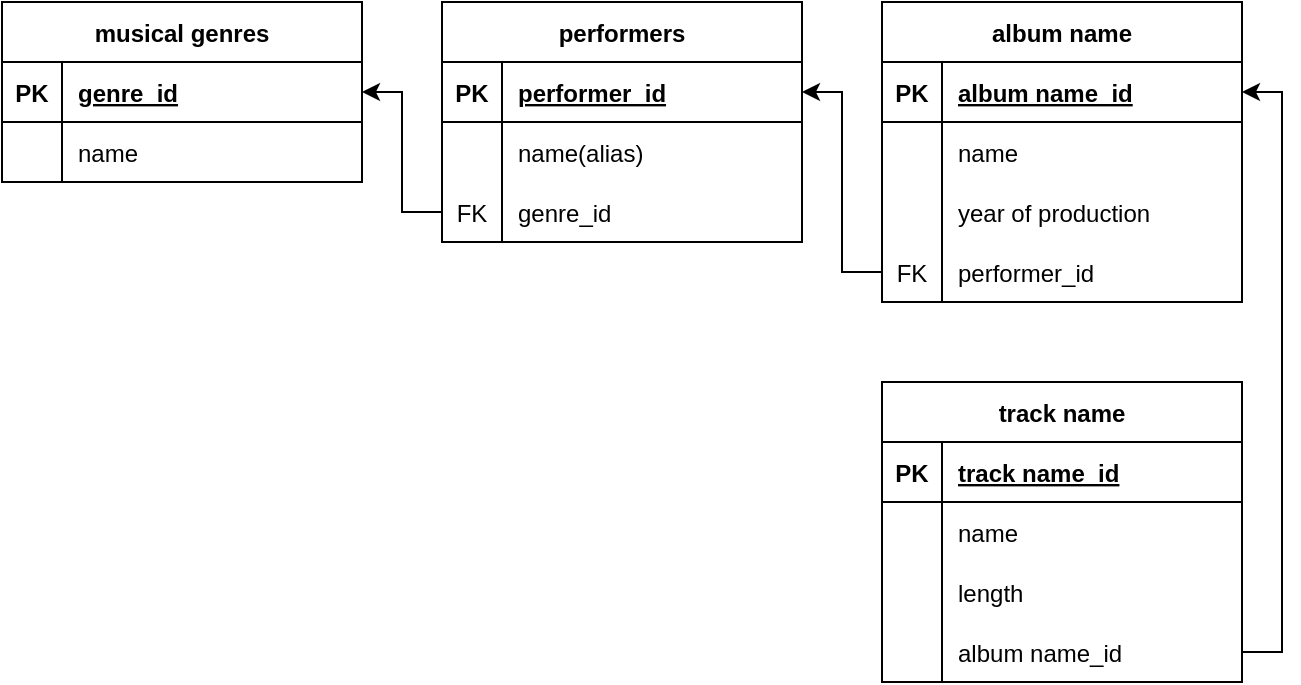 <mxfile version="20.7.4" type="device"><diagram id="dDOT7tfqkRDZEBrv49Dt" name="Страница 1"><mxGraphModel dx="757" dy="768" grid="1" gridSize="10" guides="1" tooltips="1" connect="1" arrows="1" fold="1" page="1" pageScale="1" pageWidth="827" pageHeight="1169" math="0" shadow="0"><root><mxCell id="0"/><mxCell id="1" parent="0"/><mxCell id="h1VbVZiOXliouM4a5lYr-1" value="musical genres" style="shape=table;startSize=30;container=1;collapsible=1;childLayout=tableLayout;fixedRows=1;rowLines=0;fontStyle=1;align=center;resizeLast=1;" parent="1" vertex="1"><mxGeometry x="20" y="80" width="180" height="90" as="geometry"/></mxCell><mxCell id="h1VbVZiOXliouM4a5lYr-2" value="" style="shape=tableRow;horizontal=0;startSize=0;swimlaneHead=0;swimlaneBody=0;fillColor=none;collapsible=0;dropTarget=0;points=[[0,0.5],[1,0.5]];portConstraint=eastwest;top=0;left=0;right=0;bottom=1;" parent="h1VbVZiOXliouM4a5lYr-1" vertex="1"><mxGeometry y="30" width="180" height="30" as="geometry"/></mxCell><mxCell id="h1VbVZiOXliouM4a5lYr-3" value="PK" style="shape=partialRectangle;connectable=0;fillColor=none;top=0;left=0;bottom=0;right=0;fontStyle=1;overflow=hidden;" parent="h1VbVZiOXliouM4a5lYr-2" vertex="1"><mxGeometry width="30" height="30" as="geometry"><mxRectangle width="30" height="30" as="alternateBounds"/></mxGeometry></mxCell><mxCell id="h1VbVZiOXliouM4a5lYr-4" value="genre_id" style="shape=partialRectangle;connectable=0;fillColor=none;top=0;left=0;bottom=0;right=0;align=left;spacingLeft=6;fontStyle=5;overflow=hidden;" parent="h1VbVZiOXliouM4a5lYr-2" vertex="1"><mxGeometry x="30" width="150" height="30" as="geometry"><mxRectangle width="150" height="30" as="alternateBounds"/></mxGeometry></mxCell><mxCell id="h1VbVZiOXliouM4a5lYr-5" value="" style="shape=tableRow;horizontal=0;startSize=0;swimlaneHead=0;swimlaneBody=0;fillColor=none;collapsible=0;dropTarget=0;points=[[0,0.5],[1,0.5]];portConstraint=eastwest;top=0;left=0;right=0;bottom=0;" parent="h1VbVZiOXliouM4a5lYr-1" vertex="1"><mxGeometry y="60" width="180" height="30" as="geometry"/></mxCell><mxCell id="h1VbVZiOXliouM4a5lYr-6" value="" style="shape=partialRectangle;connectable=0;fillColor=none;top=0;left=0;bottom=0;right=0;editable=1;overflow=hidden;" parent="h1VbVZiOXliouM4a5lYr-5" vertex="1"><mxGeometry width="30" height="30" as="geometry"><mxRectangle width="30" height="30" as="alternateBounds"/></mxGeometry></mxCell><mxCell id="h1VbVZiOXliouM4a5lYr-7" value="name" style="shape=partialRectangle;connectable=0;fillColor=none;top=0;left=0;bottom=0;right=0;align=left;spacingLeft=6;overflow=hidden;" parent="h1VbVZiOXliouM4a5lYr-5" vertex="1"><mxGeometry x="30" width="150" height="30" as="geometry"><mxRectangle width="150" height="30" as="alternateBounds"/></mxGeometry></mxCell><mxCell id="h1VbVZiOXliouM4a5lYr-14" value="performers" style="shape=table;startSize=30;container=1;collapsible=1;childLayout=tableLayout;fixedRows=1;rowLines=0;fontStyle=1;align=center;resizeLast=1;" parent="1" vertex="1"><mxGeometry x="240" y="80" width="180" height="120" as="geometry"/></mxCell><mxCell id="h1VbVZiOXliouM4a5lYr-15" value="" style="shape=tableRow;horizontal=0;startSize=0;swimlaneHead=0;swimlaneBody=0;fillColor=none;collapsible=0;dropTarget=0;points=[[0,0.5],[1,0.5]];portConstraint=eastwest;top=0;left=0;right=0;bottom=1;" parent="h1VbVZiOXliouM4a5lYr-14" vertex="1"><mxGeometry y="30" width="180" height="30" as="geometry"/></mxCell><mxCell id="h1VbVZiOXliouM4a5lYr-16" value="PK" style="shape=partialRectangle;connectable=0;fillColor=none;top=0;left=0;bottom=0;right=0;fontStyle=1;overflow=hidden;" parent="h1VbVZiOXliouM4a5lYr-15" vertex="1"><mxGeometry width="30" height="30" as="geometry"><mxRectangle width="30" height="30" as="alternateBounds"/></mxGeometry></mxCell><mxCell id="h1VbVZiOXliouM4a5lYr-17" value="performer_id" style="shape=partialRectangle;connectable=0;fillColor=none;top=0;left=0;bottom=0;right=0;align=left;spacingLeft=6;fontStyle=5;overflow=hidden;" parent="h1VbVZiOXliouM4a5lYr-15" vertex="1"><mxGeometry x="30" width="150" height="30" as="geometry"><mxRectangle width="150" height="30" as="alternateBounds"/></mxGeometry></mxCell><mxCell id="h1VbVZiOXliouM4a5lYr-18" value="" style="shape=tableRow;horizontal=0;startSize=0;swimlaneHead=0;swimlaneBody=0;fillColor=none;collapsible=0;dropTarget=0;points=[[0,0.5],[1,0.5]];portConstraint=eastwest;top=0;left=0;right=0;bottom=0;" parent="h1VbVZiOXliouM4a5lYr-14" vertex="1"><mxGeometry y="60" width="180" height="30" as="geometry"/></mxCell><mxCell id="h1VbVZiOXliouM4a5lYr-19" value="" style="shape=partialRectangle;connectable=0;fillColor=none;top=0;left=0;bottom=0;right=0;editable=1;overflow=hidden;" parent="h1VbVZiOXliouM4a5lYr-18" vertex="1"><mxGeometry width="30" height="30" as="geometry"><mxRectangle width="30" height="30" as="alternateBounds"/></mxGeometry></mxCell><mxCell id="h1VbVZiOXliouM4a5lYr-20" value="name(alias)" style="shape=partialRectangle;connectable=0;fillColor=none;top=0;left=0;bottom=0;right=0;align=left;spacingLeft=6;overflow=hidden;" parent="h1VbVZiOXliouM4a5lYr-18" vertex="1"><mxGeometry x="30" width="150" height="30" as="geometry"><mxRectangle width="150" height="30" as="alternateBounds"/></mxGeometry></mxCell><mxCell id="h1VbVZiOXliouM4a5lYr-24" value="" style="shape=tableRow;horizontal=0;startSize=0;swimlaneHead=0;swimlaneBody=0;fillColor=none;collapsible=0;dropTarget=0;points=[[0,0.5],[1,0.5]];portConstraint=eastwest;top=0;left=0;right=0;bottom=0;" parent="h1VbVZiOXliouM4a5lYr-14" vertex="1"><mxGeometry y="90" width="180" height="30" as="geometry"/></mxCell><mxCell id="h1VbVZiOXliouM4a5lYr-25" value="FK" style="shape=partialRectangle;connectable=0;fillColor=none;top=0;left=0;bottom=0;right=0;editable=1;overflow=hidden;" parent="h1VbVZiOXliouM4a5lYr-24" vertex="1"><mxGeometry width="30" height="30" as="geometry"><mxRectangle width="30" height="30" as="alternateBounds"/></mxGeometry></mxCell><mxCell id="h1VbVZiOXliouM4a5lYr-26" value="genre_id" style="shape=partialRectangle;connectable=0;fillColor=none;top=0;left=0;bottom=0;right=0;align=left;spacingLeft=6;overflow=hidden;" parent="h1VbVZiOXliouM4a5lYr-24" vertex="1"><mxGeometry x="30" width="150" height="30" as="geometry"><mxRectangle width="150" height="30" as="alternateBounds"/></mxGeometry></mxCell><mxCell id="tSYb0zJZfTkSwMwD-81y-1" value="album name" style="shape=table;startSize=30;container=1;collapsible=1;childLayout=tableLayout;fixedRows=1;rowLines=0;fontStyle=1;align=center;resizeLast=1;" vertex="1" parent="1"><mxGeometry x="460" y="80" width="180" height="150" as="geometry"/></mxCell><mxCell id="tSYb0zJZfTkSwMwD-81y-2" value="" style="shape=tableRow;horizontal=0;startSize=0;swimlaneHead=0;swimlaneBody=0;fillColor=none;collapsible=0;dropTarget=0;points=[[0,0.5],[1,0.5]];portConstraint=eastwest;top=0;left=0;right=0;bottom=1;" vertex="1" parent="tSYb0zJZfTkSwMwD-81y-1"><mxGeometry y="30" width="180" height="30" as="geometry"/></mxCell><mxCell id="tSYb0zJZfTkSwMwD-81y-3" value="PK" style="shape=partialRectangle;connectable=0;fillColor=none;top=0;left=0;bottom=0;right=0;fontStyle=1;overflow=hidden;" vertex="1" parent="tSYb0zJZfTkSwMwD-81y-2"><mxGeometry width="30" height="30" as="geometry"><mxRectangle width="30" height="30" as="alternateBounds"/></mxGeometry></mxCell><mxCell id="tSYb0zJZfTkSwMwD-81y-4" value="album name_id" style="shape=partialRectangle;connectable=0;fillColor=none;top=0;left=0;bottom=0;right=0;align=left;spacingLeft=6;fontStyle=5;overflow=hidden;" vertex="1" parent="tSYb0zJZfTkSwMwD-81y-2"><mxGeometry x="30" width="150" height="30" as="geometry"><mxRectangle width="150" height="30" as="alternateBounds"/></mxGeometry></mxCell><mxCell id="tSYb0zJZfTkSwMwD-81y-5" value="" style="shape=tableRow;horizontal=0;startSize=0;swimlaneHead=0;swimlaneBody=0;fillColor=none;collapsible=0;dropTarget=0;points=[[0,0.5],[1,0.5]];portConstraint=eastwest;top=0;left=0;right=0;bottom=0;" vertex="1" parent="tSYb0zJZfTkSwMwD-81y-1"><mxGeometry y="60" width="180" height="30" as="geometry"/></mxCell><mxCell id="tSYb0zJZfTkSwMwD-81y-6" value="" style="shape=partialRectangle;connectable=0;fillColor=none;top=0;left=0;bottom=0;right=0;editable=1;overflow=hidden;" vertex="1" parent="tSYb0zJZfTkSwMwD-81y-5"><mxGeometry width="30" height="30" as="geometry"><mxRectangle width="30" height="30" as="alternateBounds"/></mxGeometry></mxCell><mxCell id="tSYb0zJZfTkSwMwD-81y-7" value="name" style="shape=partialRectangle;connectable=0;fillColor=none;top=0;left=0;bottom=0;right=0;align=left;spacingLeft=6;overflow=hidden;" vertex="1" parent="tSYb0zJZfTkSwMwD-81y-5"><mxGeometry x="30" width="150" height="30" as="geometry"><mxRectangle width="150" height="30" as="alternateBounds"/></mxGeometry></mxCell><mxCell id="tSYb0zJZfTkSwMwD-81y-8" value="" style="shape=tableRow;horizontal=0;startSize=0;swimlaneHead=0;swimlaneBody=0;fillColor=none;collapsible=0;dropTarget=0;points=[[0,0.5],[1,0.5]];portConstraint=eastwest;top=0;left=0;right=0;bottom=0;" vertex="1" parent="tSYb0zJZfTkSwMwD-81y-1"><mxGeometry y="90" width="180" height="30" as="geometry"/></mxCell><mxCell id="tSYb0zJZfTkSwMwD-81y-9" value="" style="shape=partialRectangle;connectable=0;fillColor=none;top=0;left=0;bottom=0;right=0;editable=1;overflow=hidden;" vertex="1" parent="tSYb0zJZfTkSwMwD-81y-8"><mxGeometry width="30" height="30" as="geometry"><mxRectangle width="30" height="30" as="alternateBounds"/></mxGeometry></mxCell><mxCell id="tSYb0zJZfTkSwMwD-81y-10" value="year of production" style="shape=partialRectangle;connectable=0;fillColor=none;top=0;left=0;bottom=0;right=0;align=left;spacingLeft=6;overflow=hidden;" vertex="1" parent="tSYb0zJZfTkSwMwD-81y-8"><mxGeometry x="30" width="150" height="30" as="geometry"><mxRectangle width="150" height="30" as="alternateBounds"/></mxGeometry></mxCell><mxCell id="tSYb0zJZfTkSwMwD-81y-11" value="" style="shape=tableRow;horizontal=0;startSize=0;swimlaneHead=0;swimlaneBody=0;fillColor=none;collapsible=0;dropTarget=0;points=[[0,0.5],[1,0.5]];portConstraint=eastwest;top=0;left=0;right=0;bottom=0;" vertex="1" parent="tSYb0zJZfTkSwMwD-81y-1"><mxGeometry y="120" width="180" height="30" as="geometry"/></mxCell><mxCell id="tSYb0zJZfTkSwMwD-81y-12" value="FK" style="shape=partialRectangle;connectable=0;fillColor=none;top=0;left=0;bottom=0;right=0;editable=1;overflow=hidden;" vertex="1" parent="tSYb0zJZfTkSwMwD-81y-11"><mxGeometry width="30" height="30" as="geometry"><mxRectangle width="30" height="30" as="alternateBounds"/></mxGeometry></mxCell><mxCell id="tSYb0zJZfTkSwMwD-81y-13" value="performer_id" style="shape=partialRectangle;connectable=0;fillColor=none;top=0;left=0;bottom=0;right=0;align=left;spacingLeft=6;overflow=hidden;" vertex="1" parent="tSYb0zJZfTkSwMwD-81y-11"><mxGeometry x="30" width="150" height="30" as="geometry"><mxRectangle width="150" height="30" as="alternateBounds"/></mxGeometry></mxCell><mxCell id="tSYb0zJZfTkSwMwD-81y-14" value="track name" style="shape=table;startSize=30;container=1;collapsible=1;childLayout=tableLayout;fixedRows=1;rowLines=0;fontStyle=1;align=center;resizeLast=1;" vertex="1" parent="1"><mxGeometry x="460" y="270" width="180" height="150" as="geometry"/></mxCell><mxCell id="tSYb0zJZfTkSwMwD-81y-15" value="" style="shape=tableRow;horizontal=0;startSize=0;swimlaneHead=0;swimlaneBody=0;fillColor=none;collapsible=0;dropTarget=0;points=[[0,0.5],[1,0.5]];portConstraint=eastwest;top=0;left=0;right=0;bottom=1;" vertex="1" parent="tSYb0zJZfTkSwMwD-81y-14"><mxGeometry y="30" width="180" height="30" as="geometry"/></mxCell><mxCell id="tSYb0zJZfTkSwMwD-81y-16" value="PK" style="shape=partialRectangle;connectable=0;fillColor=none;top=0;left=0;bottom=0;right=0;fontStyle=1;overflow=hidden;" vertex="1" parent="tSYb0zJZfTkSwMwD-81y-15"><mxGeometry width="30" height="30" as="geometry"><mxRectangle width="30" height="30" as="alternateBounds"/></mxGeometry></mxCell><mxCell id="tSYb0zJZfTkSwMwD-81y-17" value="track name_id" style="shape=partialRectangle;connectable=0;fillColor=none;top=0;left=0;bottom=0;right=0;align=left;spacingLeft=6;fontStyle=5;overflow=hidden;" vertex="1" parent="tSYb0zJZfTkSwMwD-81y-15"><mxGeometry x="30" width="150" height="30" as="geometry"><mxRectangle width="150" height="30" as="alternateBounds"/></mxGeometry></mxCell><mxCell id="tSYb0zJZfTkSwMwD-81y-18" value="" style="shape=tableRow;horizontal=0;startSize=0;swimlaneHead=0;swimlaneBody=0;fillColor=none;collapsible=0;dropTarget=0;points=[[0,0.5],[1,0.5]];portConstraint=eastwest;top=0;left=0;right=0;bottom=0;" vertex="1" parent="tSYb0zJZfTkSwMwD-81y-14"><mxGeometry y="60" width="180" height="30" as="geometry"/></mxCell><mxCell id="tSYb0zJZfTkSwMwD-81y-19" value="" style="shape=partialRectangle;connectable=0;fillColor=none;top=0;left=0;bottom=0;right=0;editable=1;overflow=hidden;" vertex="1" parent="tSYb0zJZfTkSwMwD-81y-18"><mxGeometry width="30" height="30" as="geometry"><mxRectangle width="30" height="30" as="alternateBounds"/></mxGeometry></mxCell><mxCell id="tSYb0zJZfTkSwMwD-81y-20" value="name" style="shape=partialRectangle;connectable=0;fillColor=none;top=0;left=0;bottom=0;right=0;align=left;spacingLeft=6;overflow=hidden;" vertex="1" parent="tSYb0zJZfTkSwMwD-81y-18"><mxGeometry x="30" width="150" height="30" as="geometry"><mxRectangle width="150" height="30" as="alternateBounds"/></mxGeometry></mxCell><mxCell id="tSYb0zJZfTkSwMwD-81y-21" value="" style="shape=tableRow;horizontal=0;startSize=0;swimlaneHead=0;swimlaneBody=0;fillColor=none;collapsible=0;dropTarget=0;points=[[0,0.5],[1,0.5]];portConstraint=eastwest;top=0;left=0;right=0;bottom=0;" vertex="1" parent="tSYb0zJZfTkSwMwD-81y-14"><mxGeometry y="90" width="180" height="30" as="geometry"/></mxCell><mxCell id="tSYb0zJZfTkSwMwD-81y-22" value="" style="shape=partialRectangle;connectable=0;fillColor=none;top=0;left=0;bottom=0;right=0;editable=1;overflow=hidden;" vertex="1" parent="tSYb0zJZfTkSwMwD-81y-21"><mxGeometry width="30" height="30" as="geometry"><mxRectangle width="30" height="30" as="alternateBounds"/></mxGeometry></mxCell><mxCell id="tSYb0zJZfTkSwMwD-81y-23" value="length" style="shape=partialRectangle;connectable=0;fillColor=none;top=0;left=0;bottom=0;right=0;align=left;spacingLeft=6;overflow=hidden;" vertex="1" parent="tSYb0zJZfTkSwMwD-81y-21"><mxGeometry x="30" width="150" height="30" as="geometry"><mxRectangle width="150" height="30" as="alternateBounds"/></mxGeometry></mxCell><mxCell id="tSYb0zJZfTkSwMwD-81y-24" value="" style="shape=tableRow;horizontal=0;startSize=0;swimlaneHead=0;swimlaneBody=0;fillColor=none;collapsible=0;dropTarget=0;points=[[0,0.5],[1,0.5]];portConstraint=eastwest;top=0;left=0;right=0;bottom=0;" vertex="1" parent="tSYb0zJZfTkSwMwD-81y-14"><mxGeometry y="120" width="180" height="30" as="geometry"/></mxCell><mxCell id="tSYb0zJZfTkSwMwD-81y-25" value="" style="shape=partialRectangle;connectable=0;fillColor=none;top=0;left=0;bottom=0;right=0;editable=1;overflow=hidden;" vertex="1" parent="tSYb0zJZfTkSwMwD-81y-24"><mxGeometry width="30" height="30" as="geometry"><mxRectangle width="30" height="30" as="alternateBounds"/></mxGeometry></mxCell><mxCell id="tSYb0zJZfTkSwMwD-81y-26" value="album name_id" style="shape=partialRectangle;connectable=0;fillColor=none;top=0;left=0;bottom=0;right=0;align=left;spacingLeft=6;overflow=hidden;" vertex="1" parent="tSYb0zJZfTkSwMwD-81y-24"><mxGeometry x="30" width="150" height="30" as="geometry"><mxRectangle width="150" height="30" as="alternateBounds"/></mxGeometry></mxCell><mxCell id="tSYb0zJZfTkSwMwD-81y-27" style="edgeStyle=orthogonalEdgeStyle;rounded=0;orthogonalLoop=1;jettySize=auto;html=1;exitX=0;exitY=0.5;exitDx=0;exitDy=0;entryX=1;entryY=0.5;entryDx=0;entryDy=0;" edge="1" parent="1" source="h1VbVZiOXliouM4a5lYr-24" target="h1VbVZiOXliouM4a5lYr-2"><mxGeometry relative="1" as="geometry"/></mxCell><mxCell id="tSYb0zJZfTkSwMwD-81y-28" style="edgeStyle=orthogonalEdgeStyle;rounded=0;orthogonalLoop=1;jettySize=auto;html=1;exitX=0;exitY=0.5;exitDx=0;exitDy=0;entryX=1;entryY=0.5;entryDx=0;entryDy=0;" edge="1" parent="1" source="tSYb0zJZfTkSwMwD-81y-11" target="h1VbVZiOXliouM4a5lYr-15"><mxGeometry relative="1" as="geometry"/></mxCell><mxCell id="tSYb0zJZfTkSwMwD-81y-29" style="edgeStyle=orthogonalEdgeStyle;rounded=0;orthogonalLoop=1;jettySize=auto;html=1;exitX=1;exitY=0.5;exitDx=0;exitDy=0;entryX=1;entryY=0.5;entryDx=0;entryDy=0;" edge="1" parent="1" source="tSYb0zJZfTkSwMwD-81y-24" target="tSYb0zJZfTkSwMwD-81y-2"><mxGeometry relative="1" as="geometry"/></mxCell></root></mxGraphModel></diagram></mxfile>